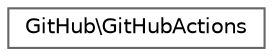 digraph "Graphical Class Hierarchy"
{
 // LATEX_PDF_SIZE
  bgcolor="transparent";
  edge [fontname=Helvetica,fontsize=10,labelfontname=Helvetica,labelfontsize=10];
  node [fontname=Helvetica,fontsize=10,shape=box,height=0.2,width=0.4];
  rankdir="LR";
  Node0 [id="Node000000",label="GitHub\\GitHubActions",height=0.2,width=0.4,color="grey40", fillcolor="white", style="filled",URL="$classGitHub_1_1GitHubActions.html",tooltip=" "];
}
